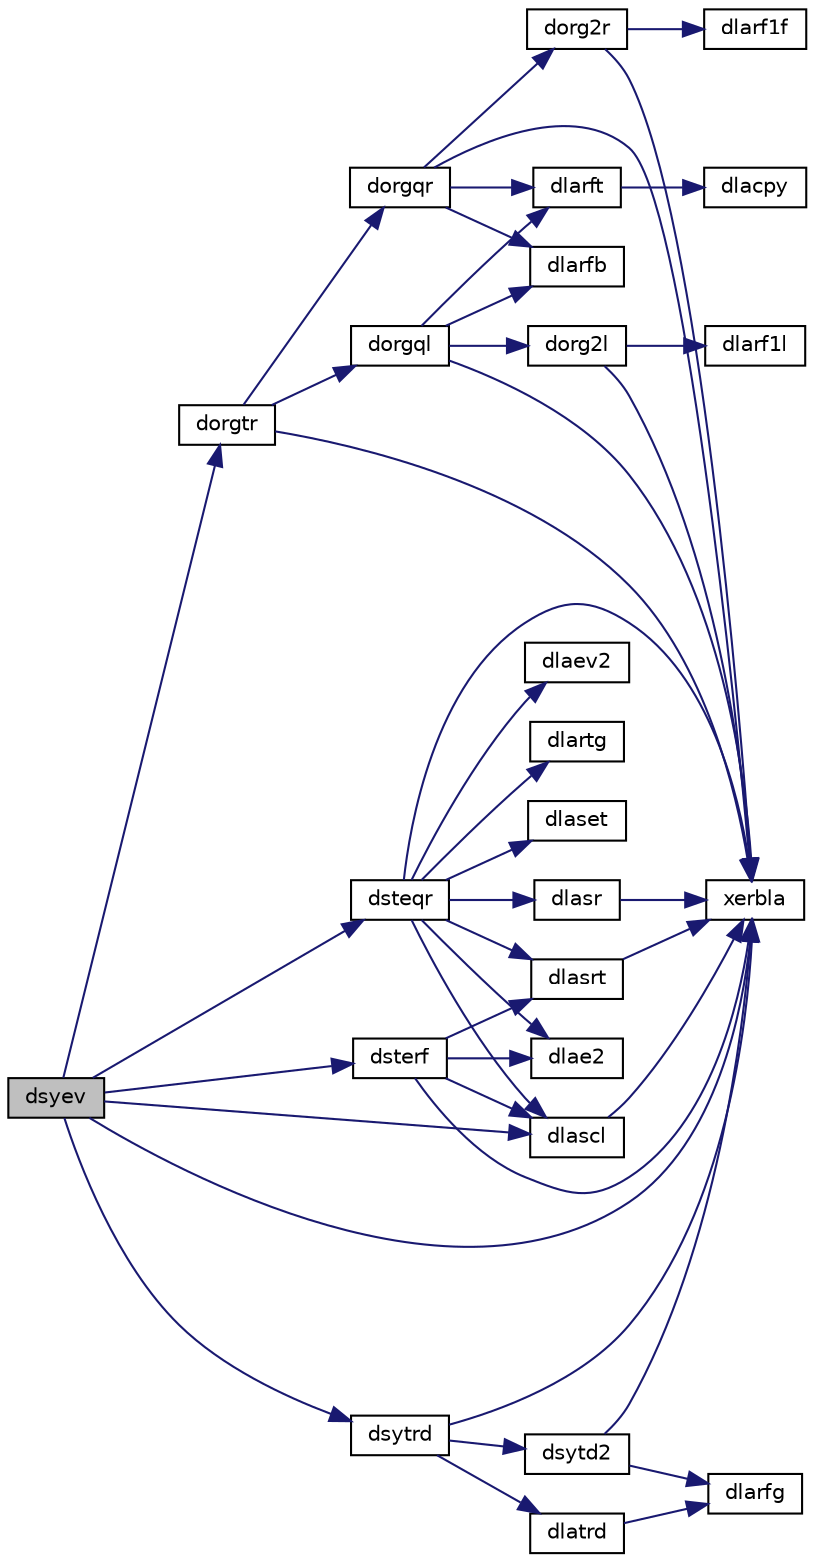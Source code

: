 digraph "dsyev"
{
 // LATEX_PDF_SIZE
  edge [fontname="Helvetica",fontsize="10",labelfontname="Helvetica",labelfontsize="10"];
  node [fontname="Helvetica",fontsize="10",shape=record];
  rankdir="LR";
  Node1 [label="dsyev",height=0.2,width=0.4,color="black", fillcolor="grey75", style="filled", fontcolor="black",tooltip="DSYEV computes the eigenvalues and, optionally, the left and/or right eigenvectors for SY matrices"];
  Node1 -> Node2 [color="midnightblue",fontsize="10",style="solid",fontname="Helvetica"];
  Node2 [label="dlascl",height=0.2,width=0.4,color="black", fillcolor="white", style="filled",URL="$dlascl_8f.html#a7bce4c35ec5a86ee0bfdd15c476d99c8",tooltip="DLASCL multiplies a general rectangular matrix by a real scalar defined as cto/cfrom."];
  Node2 -> Node3 [color="midnightblue",fontsize="10",style="solid",fontname="Helvetica"];
  Node3 [label="xerbla",height=0.2,width=0.4,color="black", fillcolor="white", style="filled",URL="$xerbla_8f.html#a377ee61015baf8dea7770b3a404b1c07",tooltip="XERBLA"];
  Node1 -> Node4 [color="midnightblue",fontsize="10",style="solid",fontname="Helvetica"];
  Node4 [label="dorgtr",height=0.2,width=0.4,color="black", fillcolor="white", style="filled",URL="$dorgtr_8f.html#ab9106f66ee699faf1bd78afc143eda43",tooltip="DORGTR"];
  Node4 -> Node5 [color="midnightblue",fontsize="10",style="solid",fontname="Helvetica"];
  Node5 [label="dorgql",height=0.2,width=0.4,color="black", fillcolor="white", style="filled",URL="$dorgql_8f.html#a97adc24a3547a789a3ab145688e3a3ca",tooltip="DORGQL"];
  Node5 -> Node6 [color="midnightblue",fontsize="10",style="solid",fontname="Helvetica"];
  Node6 [label="dlarfb",height=0.2,width=0.4,color="black", fillcolor="white", style="filled",URL="$dlarfb_8f.html#a83c81583bd444e0cf021fb006cd9a5e8",tooltip="DLARFB applies a block reflector or its transpose to a general rectangular matrix."];
  Node5 -> Node7 [color="midnightblue",fontsize="10",style="solid",fontname="Helvetica"];
  Node7 [label="dlarft",height=0.2,width=0.4,color="black", fillcolor="white", style="filled",URL="$dlarft_8f.html#a78f6dac52ebcfdeab5b4e5e6d4d0faf0",tooltip="DLARFT forms the triangular factor T of a block reflector H = I - vtvH"];
  Node7 -> Node8 [color="midnightblue",fontsize="10",style="solid",fontname="Helvetica"];
  Node8 [label="dlacpy",height=0.2,width=0.4,color="black", fillcolor="white", style="filled",URL="$dlacpy_8f.html#a7eb8731ffab2734378157c40964bf788",tooltip="DLACPY copies all or part of one two-dimensional array to another."];
  Node5 -> Node9 [color="midnightblue",fontsize="10",style="solid",fontname="Helvetica"];
  Node9 [label="dorg2l",height=0.2,width=0.4,color="black", fillcolor="white", style="filled",URL="$dorg2l_8f.html#a36e161d993b87804f7014a7020fc4bac",tooltip="DORG2L generates all or part of the orthogonal matrix Q from a QL factorization determined by sgeqlf ..."];
  Node9 -> Node10 [color="midnightblue",fontsize="10",style="solid",fontname="Helvetica"];
  Node10 [label="dlarf1l",height=0.2,width=0.4,color="black", fillcolor="white", style="filled",URL="$dlarf1l_8f.html#a85171d322dda63ef89a1abe0b3fa6b4f",tooltip="DLARF1L applies an elementary reflector to a general rectangular"];
  Node9 -> Node3 [color="midnightblue",fontsize="10",style="solid",fontname="Helvetica"];
  Node5 -> Node3 [color="midnightblue",fontsize="10",style="solid",fontname="Helvetica"];
  Node4 -> Node11 [color="midnightblue",fontsize="10",style="solid",fontname="Helvetica"];
  Node11 [label="dorgqr",height=0.2,width=0.4,color="black", fillcolor="white", style="filled",URL="$dorgqr_8f.html#a14b45f7374dc8654073aa06879c1c459",tooltip="DORGQR"];
  Node11 -> Node6 [color="midnightblue",fontsize="10",style="solid",fontname="Helvetica"];
  Node11 -> Node7 [color="midnightblue",fontsize="10",style="solid",fontname="Helvetica"];
  Node11 -> Node12 [color="midnightblue",fontsize="10",style="solid",fontname="Helvetica"];
  Node12 [label="dorg2r",height=0.2,width=0.4,color="black", fillcolor="white", style="filled",URL="$dorg2r_8f.html#a0598b93548008b36c26ce99b314e77e5",tooltip="DORG2R generates all or part of the orthogonal matrix Q from a QR factorization determined by sgeqrf ..."];
  Node12 -> Node13 [color="midnightblue",fontsize="10",style="solid",fontname="Helvetica"];
  Node13 [label="dlarf1f",height=0.2,width=0.4,color="black", fillcolor="white", style="filled",URL="$dlarf1f_8f.html#a553446f22ec537c5ff7f1335b90c4470",tooltip="DLARF1F applies an elementary reflector to a general rectangular"];
  Node12 -> Node3 [color="midnightblue",fontsize="10",style="solid",fontname="Helvetica"];
  Node11 -> Node3 [color="midnightblue",fontsize="10",style="solid",fontname="Helvetica"];
  Node4 -> Node3 [color="midnightblue",fontsize="10",style="solid",fontname="Helvetica"];
  Node1 -> Node14 [color="midnightblue",fontsize="10",style="solid",fontname="Helvetica"];
  Node14 [label="dsteqr",height=0.2,width=0.4,color="black", fillcolor="white", style="filled",URL="$dsteqr_8f.html#a47fe470e7a882c58d4cc49e2c6cb7c70",tooltip="DSTEQR"];
  Node14 -> Node15 [color="midnightblue",fontsize="10",style="solid",fontname="Helvetica"];
  Node15 [label="dlae2",height=0.2,width=0.4,color="black", fillcolor="white", style="filled",URL="$dlae2_8f.html#a8a36d905c1c66d345f791b91254da0ae",tooltip="DLAE2 computes the eigenvalues of a 2-by-2 symmetric matrix."];
  Node14 -> Node16 [color="midnightblue",fontsize="10",style="solid",fontname="Helvetica"];
  Node16 [label="dlaev2",height=0.2,width=0.4,color="black", fillcolor="white", style="filled",URL="$dlaev2_8f.html#a404759a75990a78660c741b3448b27e8",tooltip="DLAEV2 computes the eigenvalues and eigenvectors of a 2-by-2 symmetric/Hermitian matrix."];
  Node14 -> Node17 [color="midnightblue",fontsize="10",style="solid",fontname="Helvetica"];
  Node17 [label="dlartg",height=0.2,width=0.4,color="black", fillcolor="white", style="filled",URL="$dlartg_8f90.html#a86f8f877eaea0386cdc2c3c175d9ea88",tooltip="DLARTG generates a plane rotation with real cosine and real sine."];
  Node14 -> Node2 [color="midnightblue",fontsize="10",style="solid",fontname="Helvetica"];
  Node14 -> Node18 [color="midnightblue",fontsize="10",style="solid",fontname="Helvetica"];
  Node18 [label="dlaset",height=0.2,width=0.4,color="black", fillcolor="white", style="filled",URL="$dlaset_8f.html#a89e332374c7cd87e5db54bfe21550bc3",tooltip="DLASET initializes the off-diagonal elements and the diagonal elements of a matrix to given values."];
  Node14 -> Node19 [color="midnightblue",fontsize="10",style="solid",fontname="Helvetica"];
  Node19 [label="dlasr",height=0.2,width=0.4,color="black", fillcolor="white", style="filled",URL="$dlasr_8f.html#aa0a984d2062d62286a7a78ed3ba06fda",tooltip="DLASR applies a sequence of plane rotations to a general rectangular matrix."];
  Node19 -> Node3 [color="midnightblue",fontsize="10",style="solid",fontname="Helvetica"];
  Node14 -> Node20 [color="midnightblue",fontsize="10",style="solid",fontname="Helvetica"];
  Node20 [label="dlasrt",height=0.2,width=0.4,color="black", fillcolor="white", style="filled",URL="$dlasrt_8f.html#a88a9fb57b6459176b68f21720d3d2ad2",tooltip="DLASRT sorts numbers in increasing or decreasing order."];
  Node20 -> Node3 [color="midnightblue",fontsize="10",style="solid",fontname="Helvetica"];
  Node14 -> Node3 [color="midnightblue",fontsize="10",style="solid",fontname="Helvetica"];
  Node1 -> Node21 [color="midnightblue",fontsize="10",style="solid",fontname="Helvetica"];
  Node21 [label="dsterf",height=0.2,width=0.4,color="black", fillcolor="white", style="filled",URL="$dsterf_8f.html#af0616552c11358ae8298d0ac18ac023c",tooltip="DSTERF"];
  Node21 -> Node15 [color="midnightblue",fontsize="10",style="solid",fontname="Helvetica"];
  Node21 -> Node2 [color="midnightblue",fontsize="10",style="solid",fontname="Helvetica"];
  Node21 -> Node20 [color="midnightblue",fontsize="10",style="solid",fontname="Helvetica"];
  Node21 -> Node3 [color="midnightblue",fontsize="10",style="solid",fontname="Helvetica"];
  Node1 -> Node22 [color="midnightblue",fontsize="10",style="solid",fontname="Helvetica"];
  Node22 [label="dsytrd",height=0.2,width=0.4,color="black", fillcolor="white", style="filled",URL="$dsytrd_8f.html#aefcd0b153f8e0c36b510af4364a12cd2",tooltip="DSYTRD"];
  Node22 -> Node23 [color="midnightblue",fontsize="10",style="solid",fontname="Helvetica"];
  Node23 [label="dlatrd",height=0.2,width=0.4,color="black", fillcolor="white", style="filled",URL="$dlatrd_8f.html#a331dd66010736c74b3e4b219b06cf11b",tooltip="DLATRD reduces the first nb rows and columns of a symmetric/Hermitian matrix A to real tridiagonal fo..."];
  Node23 -> Node24 [color="midnightblue",fontsize="10",style="solid",fontname="Helvetica"];
  Node24 [label="dlarfg",height=0.2,width=0.4,color="black", fillcolor="white", style="filled",URL="$dlarfg_8f.html#aabb59655e820b3551af27781bd716143",tooltip="DLARFG generates an elementary reflector (Householder matrix)."];
  Node22 -> Node25 [color="midnightblue",fontsize="10",style="solid",fontname="Helvetica"];
  Node25 [label="dsytd2",height=0.2,width=0.4,color="black", fillcolor="white", style="filled",URL="$dsytd2_8f.html#a5ce2d4703eeccf51cc89171b375c796f",tooltip="DSYTD2 reduces a symmetric matrix to real symmetric tridiagonal form by an orthogonal similarity tran..."];
  Node25 -> Node24 [color="midnightblue",fontsize="10",style="solid",fontname="Helvetica"];
  Node25 -> Node3 [color="midnightblue",fontsize="10",style="solid",fontname="Helvetica"];
  Node22 -> Node3 [color="midnightblue",fontsize="10",style="solid",fontname="Helvetica"];
  Node1 -> Node3 [color="midnightblue",fontsize="10",style="solid",fontname="Helvetica"];
}

